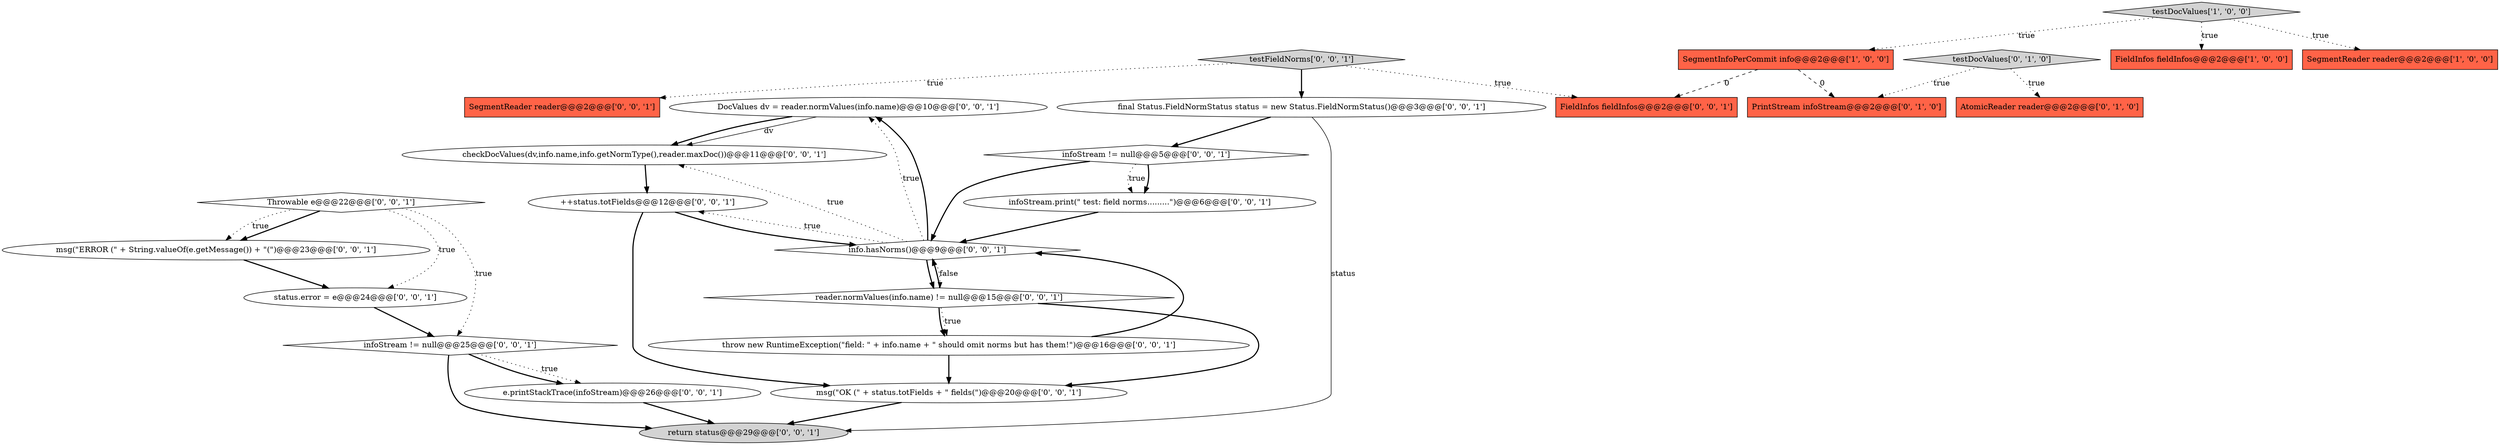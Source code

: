 digraph {
9 [style = filled, label = "DocValues dv = reader.normValues(info.name)@@@10@@@['0', '0', '1']", fillcolor = white, shape = ellipse image = "AAA0AAABBB3BBB"];
22 [style = filled, label = "infoStream != null@@@25@@@['0', '0', '1']", fillcolor = white, shape = diamond image = "AAA0AAABBB3BBB"];
16 [style = filled, label = "final Status.FieldNormStatus status = new Status.FieldNormStatus()@@@3@@@['0', '0', '1']", fillcolor = white, shape = ellipse image = "AAA0AAABBB3BBB"];
6 [style = filled, label = "PrintStream infoStream@@@2@@@['0', '1', '0']", fillcolor = tomato, shape = box image = "AAA1AAABBB2BBB"];
21 [style = filled, label = "++status.totFields@@@12@@@['0', '0', '1']", fillcolor = white, shape = ellipse image = "AAA0AAABBB3BBB"];
20 [style = filled, label = "msg(\"ERROR (\" + String.valueOf(e.getMessage()) + \"(\")@@@23@@@['0', '0', '1']", fillcolor = white, shape = ellipse image = "AAA0AAABBB3BBB"];
14 [style = filled, label = "SegmentReader reader@@@2@@@['0', '0', '1']", fillcolor = tomato, shape = box image = "AAA0AAABBB3BBB"];
19 [style = filled, label = "testFieldNorms['0', '0', '1']", fillcolor = lightgray, shape = diamond image = "AAA0AAABBB3BBB"];
18 [style = filled, label = "e.printStackTrace(infoStream)@@@26@@@['0', '0', '1']", fillcolor = white, shape = ellipse image = "AAA0AAABBB3BBB"];
17 [style = filled, label = "FieldInfos fieldInfos@@@2@@@['0', '0', '1']", fillcolor = tomato, shape = box image = "AAA0AAABBB3BBB"];
0 [style = filled, label = "testDocValues['1', '0', '0']", fillcolor = lightgray, shape = diamond image = "AAA0AAABBB1BBB"];
10 [style = filled, label = "infoStream.print(\" test: field norms.........\")@@@6@@@['0', '0', '1']", fillcolor = white, shape = ellipse image = "AAA0AAABBB3BBB"];
8 [style = filled, label = "return status@@@29@@@['0', '0', '1']", fillcolor = lightgray, shape = ellipse image = "AAA0AAABBB3BBB"];
24 [style = filled, label = "infoStream != null@@@5@@@['0', '0', '1']", fillcolor = white, shape = diamond image = "AAA0AAABBB3BBB"];
12 [style = filled, label = "Throwable e@@@22@@@['0', '0', '1']", fillcolor = white, shape = diamond image = "AAA0AAABBB3BBB"];
3 [style = filled, label = "SegmentInfoPerCommit info@@@2@@@['1', '0', '0']", fillcolor = tomato, shape = box image = "AAA1AAABBB1BBB"];
13 [style = filled, label = "checkDocValues(dv,info.name,info.getNormType(),reader.maxDoc())@@@11@@@['0', '0', '1']", fillcolor = white, shape = ellipse image = "AAA0AAABBB3BBB"];
11 [style = filled, label = "msg(\"OK (\" + status.totFields + \" fields(\")@@@20@@@['0', '0', '1']", fillcolor = white, shape = ellipse image = "AAA0AAABBB3BBB"];
25 [style = filled, label = "status.error = e@@@24@@@['0', '0', '1']", fillcolor = white, shape = ellipse image = "AAA0AAABBB3BBB"];
2 [style = filled, label = "FieldInfos fieldInfos@@@2@@@['1', '0', '0']", fillcolor = tomato, shape = box image = "AAA0AAABBB1BBB"];
4 [style = filled, label = "testDocValues['0', '1', '0']", fillcolor = lightgray, shape = diamond image = "AAA0AAABBB2BBB"];
1 [style = filled, label = "SegmentReader reader@@@2@@@['1', '0', '0']", fillcolor = tomato, shape = box image = "AAA0AAABBB1BBB"];
7 [style = filled, label = "info.hasNorms()@@@9@@@['0', '0', '1']", fillcolor = white, shape = diamond image = "AAA0AAABBB3BBB"];
23 [style = filled, label = "reader.normValues(info.name) != null@@@15@@@['0', '0', '1']", fillcolor = white, shape = diamond image = "AAA0AAABBB3BBB"];
15 [style = filled, label = "throw new RuntimeException(\"field: \" + info.name + \" should omit norms but has them!\")@@@16@@@['0', '0', '1']", fillcolor = white, shape = ellipse image = "AAA0AAABBB3BBB"];
5 [style = filled, label = "AtomicReader reader@@@2@@@['0', '1', '0']", fillcolor = tomato, shape = box image = "AAA0AAABBB2BBB"];
4->6 [style = dotted, label="true"];
7->23 [style = dotted, label="false"];
24->10 [style = bold, label=""];
4->5 [style = dotted, label="true"];
19->14 [style = dotted, label="true"];
3->6 [style = dashed, label="0"];
3->17 [style = dashed, label="0"];
22->18 [style = dotted, label="true"];
15->7 [style = bold, label=""];
25->22 [style = bold, label=""];
19->17 [style = dotted, label="true"];
16->24 [style = bold, label=""];
7->13 [style = dotted, label="true"];
23->15 [style = bold, label=""];
12->20 [style = bold, label=""];
7->9 [style = dotted, label="true"];
20->25 [style = bold, label=""];
10->7 [style = bold, label=""];
19->16 [style = bold, label=""];
22->8 [style = bold, label=""];
24->10 [style = dotted, label="true"];
7->9 [style = bold, label=""];
9->13 [style = solid, label="dv"];
12->22 [style = dotted, label="true"];
22->18 [style = bold, label=""];
12->20 [style = dotted, label="true"];
15->11 [style = bold, label=""];
21->11 [style = bold, label=""];
16->8 [style = solid, label="status"];
7->23 [style = bold, label=""];
21->7 [style = bold, label=""];
11->8 [style = bold, label=""];
23->15 [style = dotted, label="true"];
23->7 [style = bold, label=""];
0->3 [style = dotted, label="true"];
18->8 [style = bold, label=""];
0->2 [style = dotted, label="true"];
23->11 [style = bold, label=""];
7->21 [style = dotted, label="true"];
24->7 [style = bold, label=""];
13->21 [style = bold, label=""];
12->25 [style = dotted, label="true"];
0->1 [style = dotted, label="true"];
9->13 [style = bold, label=""];
}
